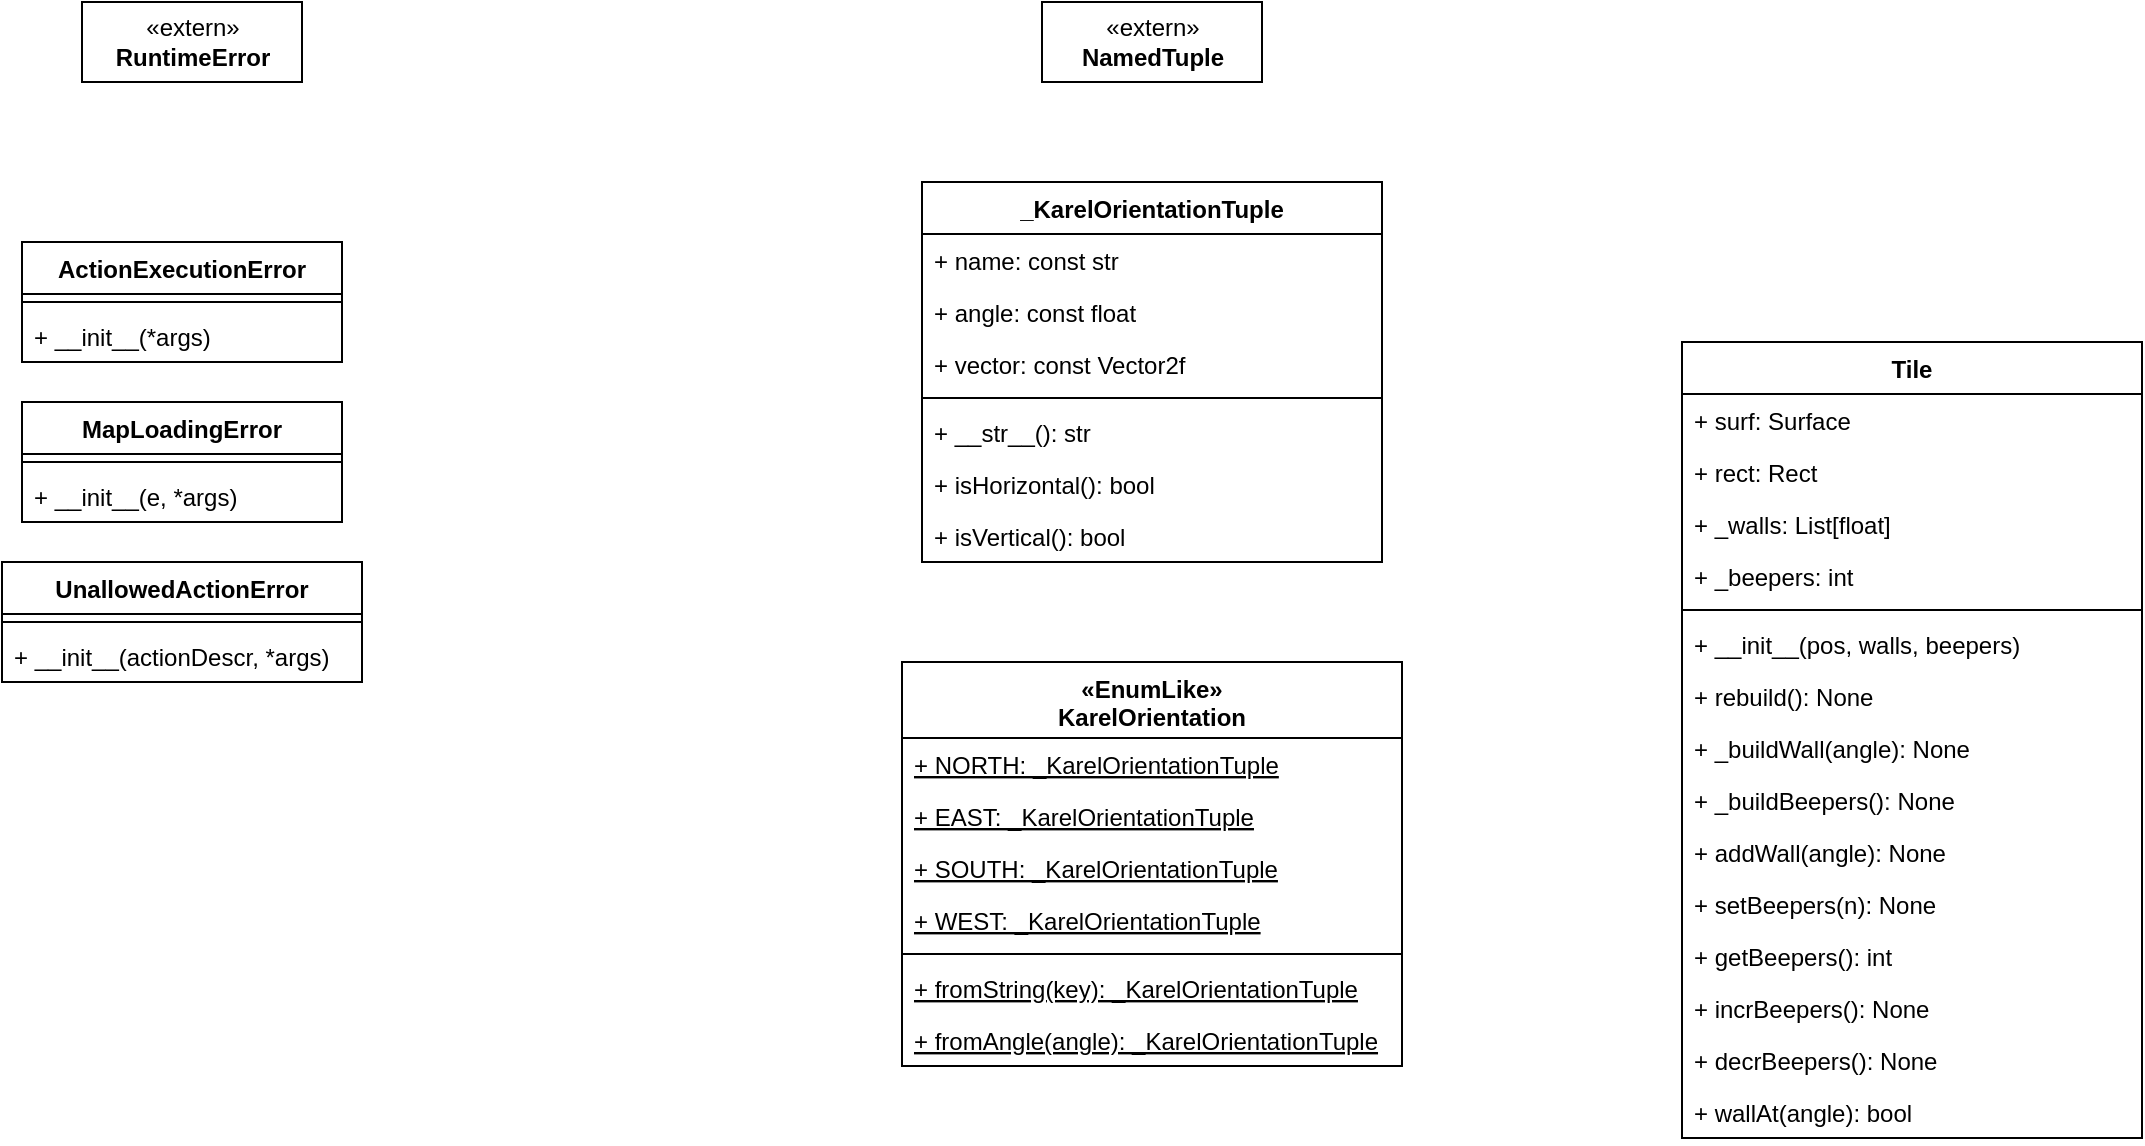 <mxfile version="13.6.2" type="device"><diagram id="AZGn94ssciM8ZwBXoVDP" name="Page-1"><mxGraphModel dx="2062" dy="1192" grid="1" gridSize="10" guides="1" tooltips="1" connect="1" arrows="1" fold="1" page="0" pageScale="1" pageWidth="1169" pageHeight="827" math="0" shadow="0"><root><mxCell id="0"/><mxCell id="1" parent="0"/><mxCell id="839ECGnkekKZsFCjdPFu-1" value="ActionExecutionError" style="swimlane;fontStyle=1;align=center;verticalAlign=top;childLayout=stackLayout;horizontal=1;startSize=26;horizontalStack=0;resizeParent=1;resizeParentMax=0;resizeLast=0;collapsible=1;marginBottom=0;" vertex="1" parent="1"><mxGeometry x="70" y="250" width="160" height="60" as="geometry"/></mxCell><mxCell id="839ECGnkekKZsFCjdPFu-3" value="" style="line;strokeWidth=1;fillColor=none;align=left;verticalAlign=middle;spacingTop=-1;spacingLeft=3;spacingRight=3;rotatable=0;labelPosition=right;points=[];portConstraint=eastwest;" vertex="1" parent="839ECGnkekKZsFCjdPFu-1"><mxGeometry y="26" width="160" height="8" as="geometry"/></mxCell><mxCell id="839ECGnkekKZsFCjdPFu-4" value="+ __init__(*args)" style="text;strokeColor=none;fillColor=none;align=left;verticalAlign=top;spacingLeft=4;spacingRight=4;overflow=hidden;rotatable=0;points=[[0,0.5],[1,0.5]];portConstraint=eastwest;" vertex="1" parent="839ECGnkekKZsFCjdPFu-1"><mxGeometry y="34" width="160" height="26" as="geometry"/></mxCell><mxCell id="839ECGnkekKZsFCjdPFu-5" value="MapLoadingError" style="swimlane;fontStyle=1;align=center;verticalAlign=top;childLayout=stackLayout;horizontal=1;startSize=26;horizontalStack=0;resizeParent=1;resizeParentMax=0;resizeLast=0;collapsible=1;marginBottom=0;" vertex="1" parent="1"><mxGeometry x="70" y="330" width="160" height="60" as="geometry"/></mxCell><mxCell id="839ECGnkekKZsFCjdPFu-6" value="" style="line;strokeWidth=1;fillColor=none;align=left;verticalAlign=middle;spacingTop=-1;spacingLeft=3;spacingRight=3;rotatable=0;labelPosition=right;points=[];portConstraint=eastwest;" vertex="1" parent="839ECGnkekKZsFCjdPFu-5"><mxGeometry y="26" width="160" height="8" as="geometry"/></mxCell><mxCell id="839ECGnkekKZsFCjdPFu-7" value="+ __init__(e, *args)" style="text;strokeColor=none;fillColor=none;align=left;verticalAlign=top;spacingLeft=4;spacingRight=4;overflow=hidden;rotatable=0;points=[[0,0.5],[1,0.5]];portConstraint=eastwest;" vertex="1" parent="839ECGnkekKZsFCjdPFu-5"><mxGeometry y="34" width="160" height="26" as="geometry"/></mxCell><mxCell id="839ECGnkekKZsFCjdPFu-8" value="UnallowedActionError" style="swimlane;fontStyle=1;align=center;verticalAlign=top;childLayout=stackLayout;horizontal=1;startSize=26;horizontalStack=0;resizeParent=1;resizeParentMax=0;resizeLast=0;collapsible=1;marginBottom=0;" vertex="1" parent="1"><mxGeometry x="60" y="410" width="180" height="60" as="geometry"/></mxCell><mxCell id="839ECGnkekKZsFCjdPFu-9" value="" style="line;strokeWidth=1;fillColor=none;align=left;verticalAlign=middle;spacingTop=-1;spacingLeft=3;spacingRight=3;rotatable=0;labelPosition=right;points=[];portConstraint=eastwest;" vertex="1" parent="839ECGnkekKZsFCjdPFu-8"><mxGeometry y="26" width="180" height="8" as="geometry"/></mxCell><mxCell id="839ECGnkekKZsFCjdPFu-10" value="+ __init__(actionDescr, *args)" style="text;strokeColor=none;fillColor=none;align=left;verticalAlign=top;spacingLeft=4;spacingRight=4;overflow=hidden;rotatable=0;points=[[0,0.5],[1,0.5]];portConstraint=eastwest;" vertex="1" parent="839ECGnkekKZsFCjdPFu-8"><mxGeometry y="34" width="180" height="26" as="geometry"/></mxCell><mxCell id="839ECGnkekKZsFCjdPFu-19" value="«extern»&lt;br&gt;&lt;b&gt;RuntimeError&lt;/b&gt;" style="html=1;" vertex="1" parent="1"><mxGeometry x="100" y="130" width="110" height="40" as="geometry"/></mxCell><mxCell id="839ECGnkekKZsFCjdPFu-20" value="«extern»&lt;br&gt;&lt;b&gt;NamedTuple&lt;/b&gt;" style="html=1;direction=west;" vertex="1" parent="1"><mxGeometry x="580" y="130" width="110" height="40" as="geometry"/></mxCell><mxCell id="839ECGnkekKZsFCjdPFu-11" value="_KarelOrientationTuple" style="swimlane;fontStyle=1;align=center;verticalAlign=top;childLayout=stackLayout;horizontal=1;startSize=26;horizontalStack=0;resizeParent=1;resizeParentMax=0;resizeLast=0;collapsible=1;marginBottom=0;" vertex="1" parent="1"><mxGeometry x="520" y="220" width="230" height="190" as="geometry"/></mxCell><mxCell id="839ECGnkekKZsFCjdPFu-12" value="+ name: const str" style="text;strokeColor=none;fillColor=none;align=left;verticalAlign=top;spacingLeft=4;spacingRight=4;overflow=hidden;rotatable=0;points=[[0,0.5],[1,0.5]];portConstraint=eastwest;" vertex="1" parent="839ECGnkekKZsFCjdPFu-11"><mxGeometry y="26" width="230" height="26" as="geometry"/></mxCell><mxCell id="839ECGnkekKZsFCjdPFu-15" value="+ angle: const float" style="text;strokeColor=none;fillColor=none;align=left;verticalAlign=top;spacingLeft=4;spacingRight=4;overflow=hidden;rotatable=0;points=[[0,0.5],[1,0.5]];portConstraint=eastwest;" vertex="1" parent="839ECGnkekKZsFCjdPFu-11"><mxGeometry y="52" width="230" height="26" as="geometry"/></mxCell><mxCell id="839ECGnkekKZsFCjdPFu-16" value="+ vector: const Vector2f" style="text;strokeColor=none;fillColor=none;align=left;verticalAlign=top;spacingLeft=4;spacingRight=4;overflow=hidden;rotatable=0;points=[[0,0.5],[1,0.5]];portConstraint=eastwest;" vertex="1" parent="839ECGnkekKZsFCjdPFu-11"><mxGeometry y="78" width="230" height="26" as="geometry"/></mxCell><mxCell id="839ECGnkekKZsFCjdPFu-13" value="" style="line;strokeWidth=1;fillColor=none;align=left;verticalAlign=middle;spacingTop=-1;spacingLeft=3;spacingRight=3;rotatable=0;labelPosition=right;points=[];portConstraint=eastwest;" vertex="1" parent="839ECGnkekKZsFCjdPFu-11"><mxGeometry y="104" width="230" height="8" as="geometry"/></mxCell><mxCell id="839ECGnkekKZsFCjdPFu-14" value="+ __str__(): str" style="text;strokeColor=none;fillColor=none;align=left;verticalAlign=top;spacingLeft=4;spacingRight=4;overflow=hidden;rotatable=0;points=[[0,0.5],[1,0.5]];portConstraint=eastwest;" vertex="1" parent="839ECGnkekKZsFCjdPFu-11"><mxGeometry y="112" width="230" height="26" as="geometry"/></mxCell><mxCell id="839ECGnkekKZsFCjdPFu-21" value="+ isHorizontal(): bool" style="text;strokeColor=none;fillColor=none;align=left;verticalAlign=top;spacingLeft=4;spacingRight=4;overflow=hidden;rotatable=0;points=[[0,0.5],[1,0.5]];portConstraint=eastwest;" vertex="1" parent="839ECGnkekKZsFCjdPFu-11"><mxGeometry y="138" width="230" height="26" as="geometry"/></mxCell><mxCell id="839ECGnkekKZsFCjdPFu-22" value="+ isVertical(): bool" style="text;strokeColor=none;fillColor=none;align=left;verticalAlign=top;spacingLeft=4;spacingRight=4;overflow=hidden;rotatable=0;points=[[0,0.5],[1,0.5]];portConstraint=eastwest;" vertex="1" parent="839ECGnkekKZsFCjdPFu-11"><mxGeometry y="164" width="230" height="26" as="geometry"/></mxCell><mxCell id="839ECGnkekKZsFCjdPFu-23" value="«EnumLike»&#10;KarelOrientation" style="swimlane;fontStyle=1;align=center;verticalAlign=top;childLayout=stackLayout;horizontal=1;startSize=38;horizontalStack=0;resizeParent=1;resizeParentMax=0;resizeLast=0;collapsible=1;marginBottom=0;" vertex="1" parent="1"><mxGeometry x="510" y="460" width="250" height="202" as="geometry"/></mxCell><mxCell id="839ECGnkekKZsFCjdPFu-29" value="+ NORTH: _KarelOrientationTuple" style="text;strokeColor=none;fillColor=none;align=left;verticalAlign=top;spacingLeft=4;spacingRight=4;overflow=hidden;rotatable=0;points=[[0,0.5],[1,0.5]];portConstraint=eastwest;fontStyle=4" vertex="1" parent="839ECGnkekKZsFCjdPFu-23"><mxGeometry y="38" width="250" height="26" as="geometry"/></mxCell><mxCell id="839ECGnkekKZsFCjdPFu-30" value="+ EAST: _KarelOrientationTuple" style="text;strokeColor=none;fillColor=none;align=left;verticalAlign=top;spacingLeft=4;spacingRight=4;overflow=hidden;rotatable=0;points=[[0,0.5],[1,0.5]];portConstraint=eastwest;fontStyle=4" vertex="1" parent="839ECGnkekKZsFCjdPFu-23"><mxGeometry y="64" width="250" height="26" as="geometry"/></mxCell><mxCell id="839ECGnkekKZsFCjdPFu-31" value="+ SOUTH: _KarelOrientationTuple" style="text;strokeColor=none;fillColor=none;align=left;verticalAlign=top;spacingLeft=4;spacingRight=4;overflow=hidden;rotatable=0;points=[[0,0.5],[1,0.5]];portConstraint=eastwest;fontStyle=4" vertex="1" parent="839ECGnkekKZsFCjdPFu-23"><mxGeometry y="90" width="250" height="26" as="geometry"/></mxCell><mxCell id="839ECGnkekKZsFCjdPFu-32" value="+ WEST: _KarelOrientationTuple" style="text;strokeColor=none;fillColor=none;align=left;verticalAlign=top;spacingLeft=4;spacingRight=4;overflow=hidden;rotatable=0;points=[[0,0.5],[1,0.5]];portConstraint=eastwest;fontStyle=4" vertex="1" parent="839ECGnkekKZsFCjdPFu-23"><mxGeometry y="116" width="250" height="26" as="geometry"/></mxCell><mxCell id="839ECGnkekKZsFCjdPFu-25" value="" style="line;strokeWidth=1;fillColor=none;align=left;verticalAlign=middle;spacingTop=-1;spacingLeft=3;spacingRight=3;rotatable=0;labelPosition=right;points=[];portConstraint=eastwest;" vertex="1" parent="839ECGnkekKZsFCjdPFu-23"><mxGeometry y="142" width="250" height="8" as="geometry"/></mxCell><mxCell id="839ECGnkekKZsFCjdPFu-26" value="+ fromString(key): _KarelOrientationTuple" style="text;strokeColor=none;fillColor=none;align=left;verticalAlign=top;spacingLeft=4;spacingRight=4;overflow=hidden;rotatable=0;points=[[0,0.5],[1,0.5]];portConstraint=eastwest;fontStyle=4" vertex="1" parent="839ECGnkekKZsFCjdPFu-23"><mxGeometry y="150" width="250" height="26" as="geometry"/></mxCell><mxCell id="839ECGnkekKZsFCjdPFu-33" value="+ fromAngle(angle): _KarelOrientationTuple" style="text;strokeColor=none;fillColor=none;align=left;verticalAlign=top;spacingLeft=4;spacingRight=4;overflow=hidden;rotatable=0;points=[[0,0.5],[1,0.5]];portConstraint=eastwest;fontStyle=4" vertex="1" parent="839ECGnkekKZsFCjdPFu-23"><mxGeometry y="176" width="250" height="26" as="geometry"/></mxCell><mxCell id="839ECGnkekKZsFCjdPFu-34" value="Tile" style="swimlane;fontStyle=1;align=center;verticalAlign=top;childLayout=stackLayout;horizontal=1;startSize=26;horizontalStack=0;resizeParent=1;resizeParentMax=0;resizeLast=0;collapsible=1;marginBottom=0;" vertex="1" parent="1"><mxGeometry x="900" y="300" width="230" height="398" as="geometry"/></mxCell><mxCell id="839ECGnkekKZsFCjdPFu-35" value="+ surf: Surface" style="text;strokeColor=none;fillColor=none;align=left;verticalAlign=top;spacingLeft=4;spacingRight=4;overflow=hidden;rotatable=0;points=[[0,0.5],[1,0.5]];portConstraint=eastwest;" vertex="1" parent="839ECGnkekKZsFCjdPFu-34"><mxGeometry y="26" width="230" height="26" as="geometry"/></mxCell><mxCell id="839ECGnkekKZsFCjdPFu-36" value="+ rect: Rect" style="text;strokeColor=none;fillColor=none;align=left;verticalAlign=top;spacingLeft=4;spacingRight=4;overflow=hidden;rotatable=0;points=[[0,0.5],[1,0.5]];portConstraint=eastwest;" vertex="1" parent="839ECGnkekKZsFCjdPFu-34"><mxGeometry y="52" width="230" height="26" as="geometry"/></mxCell><mxCell id="839ECGnkekKZsFCjdPFu-37" value="+ _walls: List[float]" style="text;strokeColor=none;fillColor=none;align=left;verticalAlign=top;spacingLeft=4;spacingRight=4;overflow=hidden;rotatable=0;points=[[0,0.5],[1,0.5]];portConstraint=eastwest;" vertex="1" parent="839ECGnkekKZsFCjdPFu-34"><mxGeometry y="78" width="230" height="26" as="geometry"/></mxCell><mxCell id="839ECGnkekKZsFCjdPFu-42" value="+ _beepers: int" style="text;strokeColor=none;fillColor=none;align=left;verticalAlign=top;spacingLeft=4;spacingRight=4;overflow=hidden;rotatable=0;points=[[0,0.5],[1,0.5]];portConstraint=eastwest;" vertex="1" parent="839ECGnkekKZsFCjdPFu-34"><mxGeometry y="104" width="230" height="26" as="geometry"/></mxCell><mxCell id="839ECGnkekKZsFCjdPFu-38" value="" style="line;strokeWidth=1;fillColor=none;align=left;verticalAlign=middle;spacingTop=-1;spacingLeft=3;spacingRight=3;rotatable=0;labelPosition=right;points=[];portConstraint=eastwest;" vertex="1" parent="839ECGnkekKZsFCjdPFu-34"><mxGeometry y="130" width="230" height="8" as="geometry"/></mxCell><mxCell id="839ECGnkekKZsFCjdPFu-39" value="+ __init__(pos, walls, beepers)" style="text;strokeColor=none;fillColor=none;align=left;verticalAlign=top;spacingLeft=4;spacingRight=4;overflow=hidden;rotatable=0;points=[[0,0.5],[1,0.5]];portConstraint=eastwest;" vertex="1" parent="839ECGnkekKZsFCjdPFu-34"><mxGeometry y="138" width="230" height="26" as="geometry"/></mxCell><mxCell id="839ECGnkekKZsFCjdPFu-40" value="+ rebuild(): None" style="text;strokeColor=none;fillColor=none;align=left;verticalAlign=top;spacingLeft=4;spacingRight=4;overflow=hidden;rotatable=0;points=[[0,0.5],[1,0.5]];portConstraint=eastwest;" vertex="1" parent="839ECGnkekKZsFCjdPFu-34"><mxGeometry y="164" width="230" height="26" as="geometry"/></mxCell><mxCell id="839ECGnkekKZsFCjdPFu-41" value="+ _buildWall(angle): None" style="text;strokeColor=none;fillColor=none;align=left;verticalAlign=top;spacingLeft=4;spacingRight=4;overflow=hidden;rotatable=0;points=[[0,0.5],[1,0.5]];portConstraint=eastwest;" vertex="1" parent="839ECGnkekKZsFCjdPFu-34"><mxGeometry y="190" width="230" height="26" as="geometry"/></mxCell><mxCell id="839ECGnkekKZsFCjdPFu-43" value="+ _buildBeepers(): None" style="text;strokeColor=none;fillColor=none;align=left;verticalAlign=top;spacingLeft=4;spacingRight=4;overflow=hidden;rotatable=0;points=[[0,0.5],[1,0.5]];portConstraint=eastwest;" vertex="1" parent="839ECGnkekKZsFCjdPFu-34"><mxGeometry y="216" width="230" height="26" as="geometry"/></mxCell><mxCell id="839ECGnkekKZsFCjdPFu-44" value="+ addWall(angle): None" style="text;strokeColor=none;fillColor=none;align=left;verticalAlign=top;spacingLeft=4;spacingRight=4;overflow=hidden;rotatable=0;points=[[0,0.5],[1,0.5]];portConstraint=eastwest;" vertex="1" parent="839ECGnkekKZsFCjdPFu-34"><mxGeometry y="242" width="230" height="26" as="geometry"/></mxCell><mxCell id="839ECGnkekKZsFCjdPFu-45" value="+ setBeepers(n): None" style="text;strokeColor=none;fillColor=none;align=left;verticalAlign=top;spacingLeft=4;spacingRight=4;overflow=hidden;rotatable=0;points=[[0,0.5],[1,0.5]];portConstraint=eastwest;" vertex="1" parent="839ECGnkekKZsFCjdPFu-34"><mxGeometry y="268" width="230" height="26" as="geometry"/></mxCell><mxCell id="839ECGnkekKZsFCjdPFu-46" value="+ getBeepers(): int" style="text;strokeColor=none;fillColor=none;align=left;verticalAlign=top;spacingLeft=4;spacingRight=4;overflow=hidden;rotatable=0;points=[[0,0.5],[1,0.5]];portConstraint=eastwest;" vertex="1" parent="839ECGnkekKZsFCjdPFu-34"><mxGeometry y="294" width="230" height="26" as="geometry"/></mxCell><mxCell id="839ECGnkekKZsFCjdPFu-47" value="+ incrBeepers(): None" style="text;strokeColor=none;fillColor=none;align=left;verticalAlign=top;spacingLeft=4;spacingRight=4;overflow=hidden;rotatable=0;points=[[0,0.5],[1,0.5]];portConstraint=eastwest;" vertex="1" parent="839ECGnkekKZsFCjdPFu-34"><mxGeometry y="320" width="230" height="26" as="geometry"/></mxCell><mxCell id="839ECGnkekKZsFCjdPFu-48" value="+ decrBeepers(): None" style="text;strokeColor=none;fillColor=none;align=left;verticalAlign=top;spacingLeft=4;spacingRight=4;overflow=hidden;rotatable=0;points=[[0,0.5],[1,0.5]];portConstraint=eastwest;" vertex="1" parent="839ECGnkekKZsFCjdPFu-34"><mxGeometry y="346" width="230" height="26" as="geometry"/></mxCell><mxCell id="839ECGnkekKZsFCjdPFu-49" value="+ wallAt(angle): bool" style="text;strokeColor=none;fillColor=none;align=left;verticalAlign=top;spacingLeft=4;spacingRight=4;overflow=hidden;rotatable=0;points=[[0,0.5],[1,0.5]];portConstraint=eastwest;" vertex="1" parent="839ECGnkekKZsFCjdPFu-34"><mxGeometry y="372" width="230" height="26" as="geometry"/></mxCell></root></mxGraphModel></diagram></mxfile>